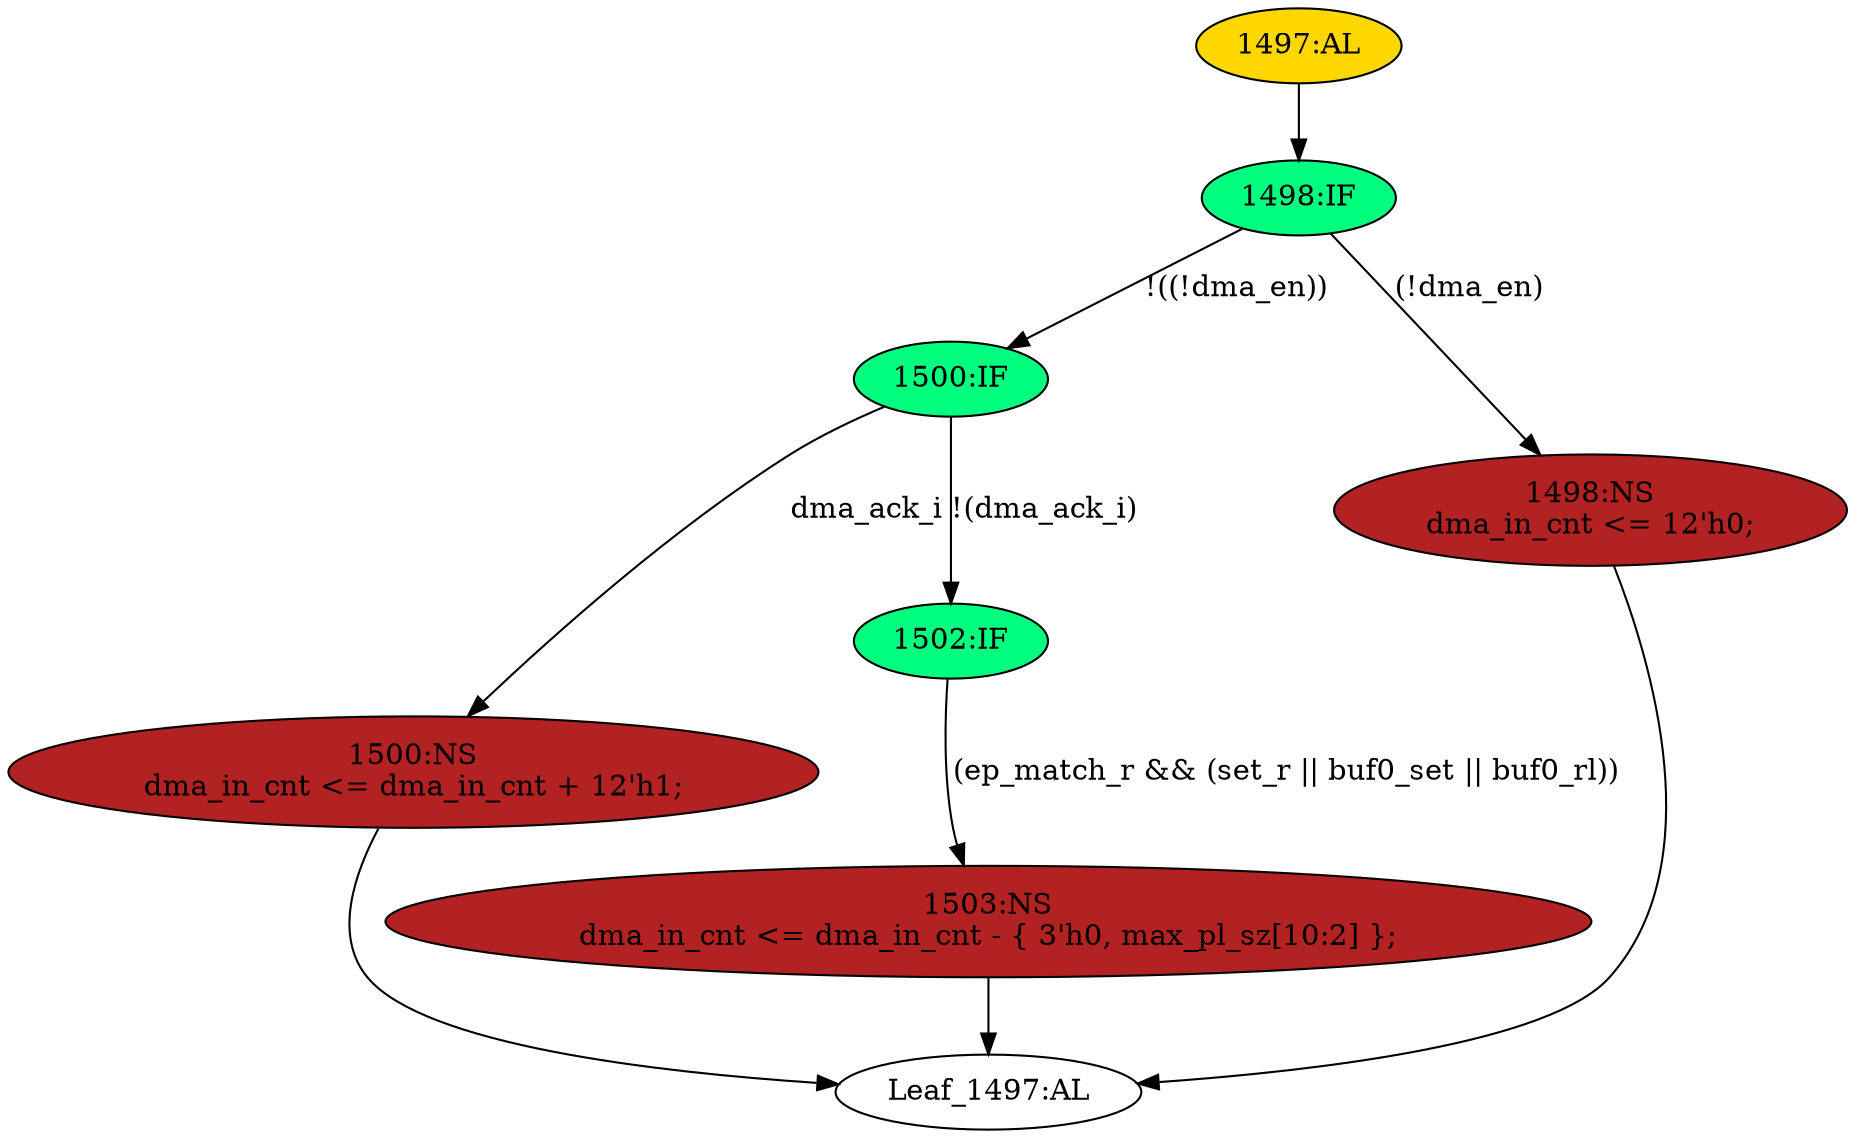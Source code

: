 strict digraph "" {
	node [label="\N"];
	"1500:IF"	 [ast="<pyverilog.vparser.ast.IfStatement object at 0x7f0a38eba790>",
		fillcolor=springgreen,
		label="1500:IF",
		statements="[]",
		style=filled,
		typ=IfStatement];
	"1500:NS"	 [ast="<pyverilog.vparser.ast.NonblockingSubstitution object at 0x7f0a38ebacd0>",
		fillcolor=firebrick,
		label="1500:NS
dma_in_cnt <= dma_in_cnt + 12'h1;",
		statements="[<pyverilog.vparser.ast.NonblockingSubstitution object at 0x7f0a38ebacd0>]",
		style=filled,
		typ=NonblockingSubstitution];
	"1500:IF" -> "1500:NS"	 [cond="['dma_ack_i']",
		label=dma_ack_i,
		lineno=1500];
	"1502:IF"	 [ast="<pyverilog.vparser.ast.IfStatement object at 0x7f0a38eba7d0>",
		fillcolor=springgreen,
		label="1502:IF",
		statements="[]",
		style=filled,
		typ=IfStatement];
	"1500:IF" -> "1502:IF"	 [cond="['dma_ack_i']",
		label="!(dma_ack_i)",
		lineno=1500];
	"Leaf_1497:AL"	 [def_var="['dma_in_cnt']",
		label="Leaf_1497:AL"];
	"1500:NS" -> "Leaf_1497:AL"	 [cond="[]",
		lineno=None];
	"1498:IF"	 [ast="<pyverilog.vparser.ast.IfStatement object at 0x7f0a38ebaed0>",
		fillcolor=springgreen,
		label="1498:IF",
		statements="[]",
		style=filled,
		typ=IfStatement];
	"1498:IF" -> "1500:IF"	 [cond="['dma_en']",
		label="!((!dma_en))",
		lineno=1498];
	"1498:NS"	 [ast="<pyverilog.vparser.ast.NonblockingSubstitution object at 0x7f0a38ebaf10>",
		fillcolor=firebrick,
		label="1498:NS
dma_in_cnt <= 12'h0;",
		statements="[<pyverilog.vparser.ast.NonblockingSubstitution object at 0x7f0a38ebaf10>]",
		style=filled,
		typ=NonblockingSubstitution];
	"1498:IF" -> "1498:NS"	 [cond="['dma_en']",
		label="(!dma_en)",
		lineno=1498];
	"1503:NS"	 [ast="<pyverilog.vparser.ast.NonblockingSubstitution object at 0x7f0a38eba810>",
		fillcolor=firebrick,
		label="1503:NS
dma_in_cnt <= dma_in_cnt - { 3'h0, max_pl_sz[10:2] };",
		statements="[<pyverilog.vparser.ast.NonblockingSubstitution object at 0x7f0a38eba810>]",
		style=filled,
		typ=NonblockingSubstitution];
	"1502:IF" -> "1503:NS"	 [cond="['ep_match_r', 'set_r', 'buf0_set', 'buf0_rl']",
		label="(ep_match_r && (set_r || buf0_set || buf0_rl))",
		lineno=1502];
	"1497:AL"	 [ast="<pyverilog.vparser.ast.Always object at 0x7f0a38da7150>",
		clk_sens=True,
		fillcolor=gold,
		label="1497:AL",
		sens="['clk']",
		statements="[]",
		style=filled,
		typ=Always,
		use_var="['buf0_set', 'dma_ack_i', 'dma_en', 'buf0_rl', 'set_r', 'ep_match_r', 'dma_in_cnt', 'max_pl_sz']"];
	"1497:AL" -> "1498:IF"	 [cond="[]",
		lineno=None];
	"1503:NS" -> "Leaf_1497:AL"	 [cond="[]",
		lineno=None];
	"1498:NS" -> "Leaf_1497:AL"	 [cond="[]",
		lineno=None];
}
